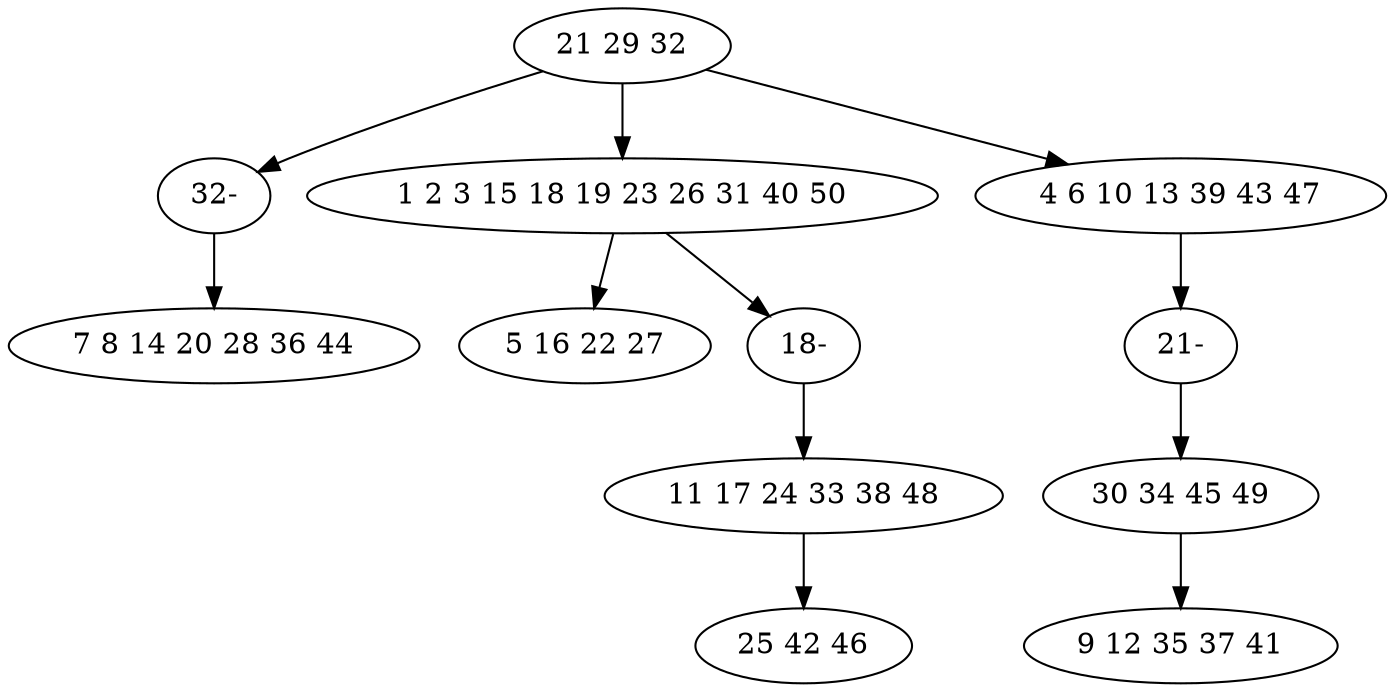 digraph true_tree {
	"0" -> "9"
	"0" -> "2"
	"0" -> "3"
	"3" -> "10"
	"4" -> "5"
	"2" -> "6"
	"2" -> "11"
	"7" -> "8"
	"9" -> "1"
	"10" -> "4"
	"11" -> "7"
	"0" [label="21 29 32"];
	"1" [label="7 8 14 20 28 36 44"];
	"2" [label="1 2 3 15 18 19 23 26 31 40 50"];
	"3" [label="4 6 10 13 39 43 47"];
	"4" [label="30 34 45 49"];
	"5" [label="9 12 35 37 41"];
	"6" [label="5 16 22 27"];
	"7" [label="11 17 24 33 38 48"];
	"8" [label="25 42 46"];
	"9" [label="32-"];
	"10" [label="21-"];
	"11" [label="18-"];
}
